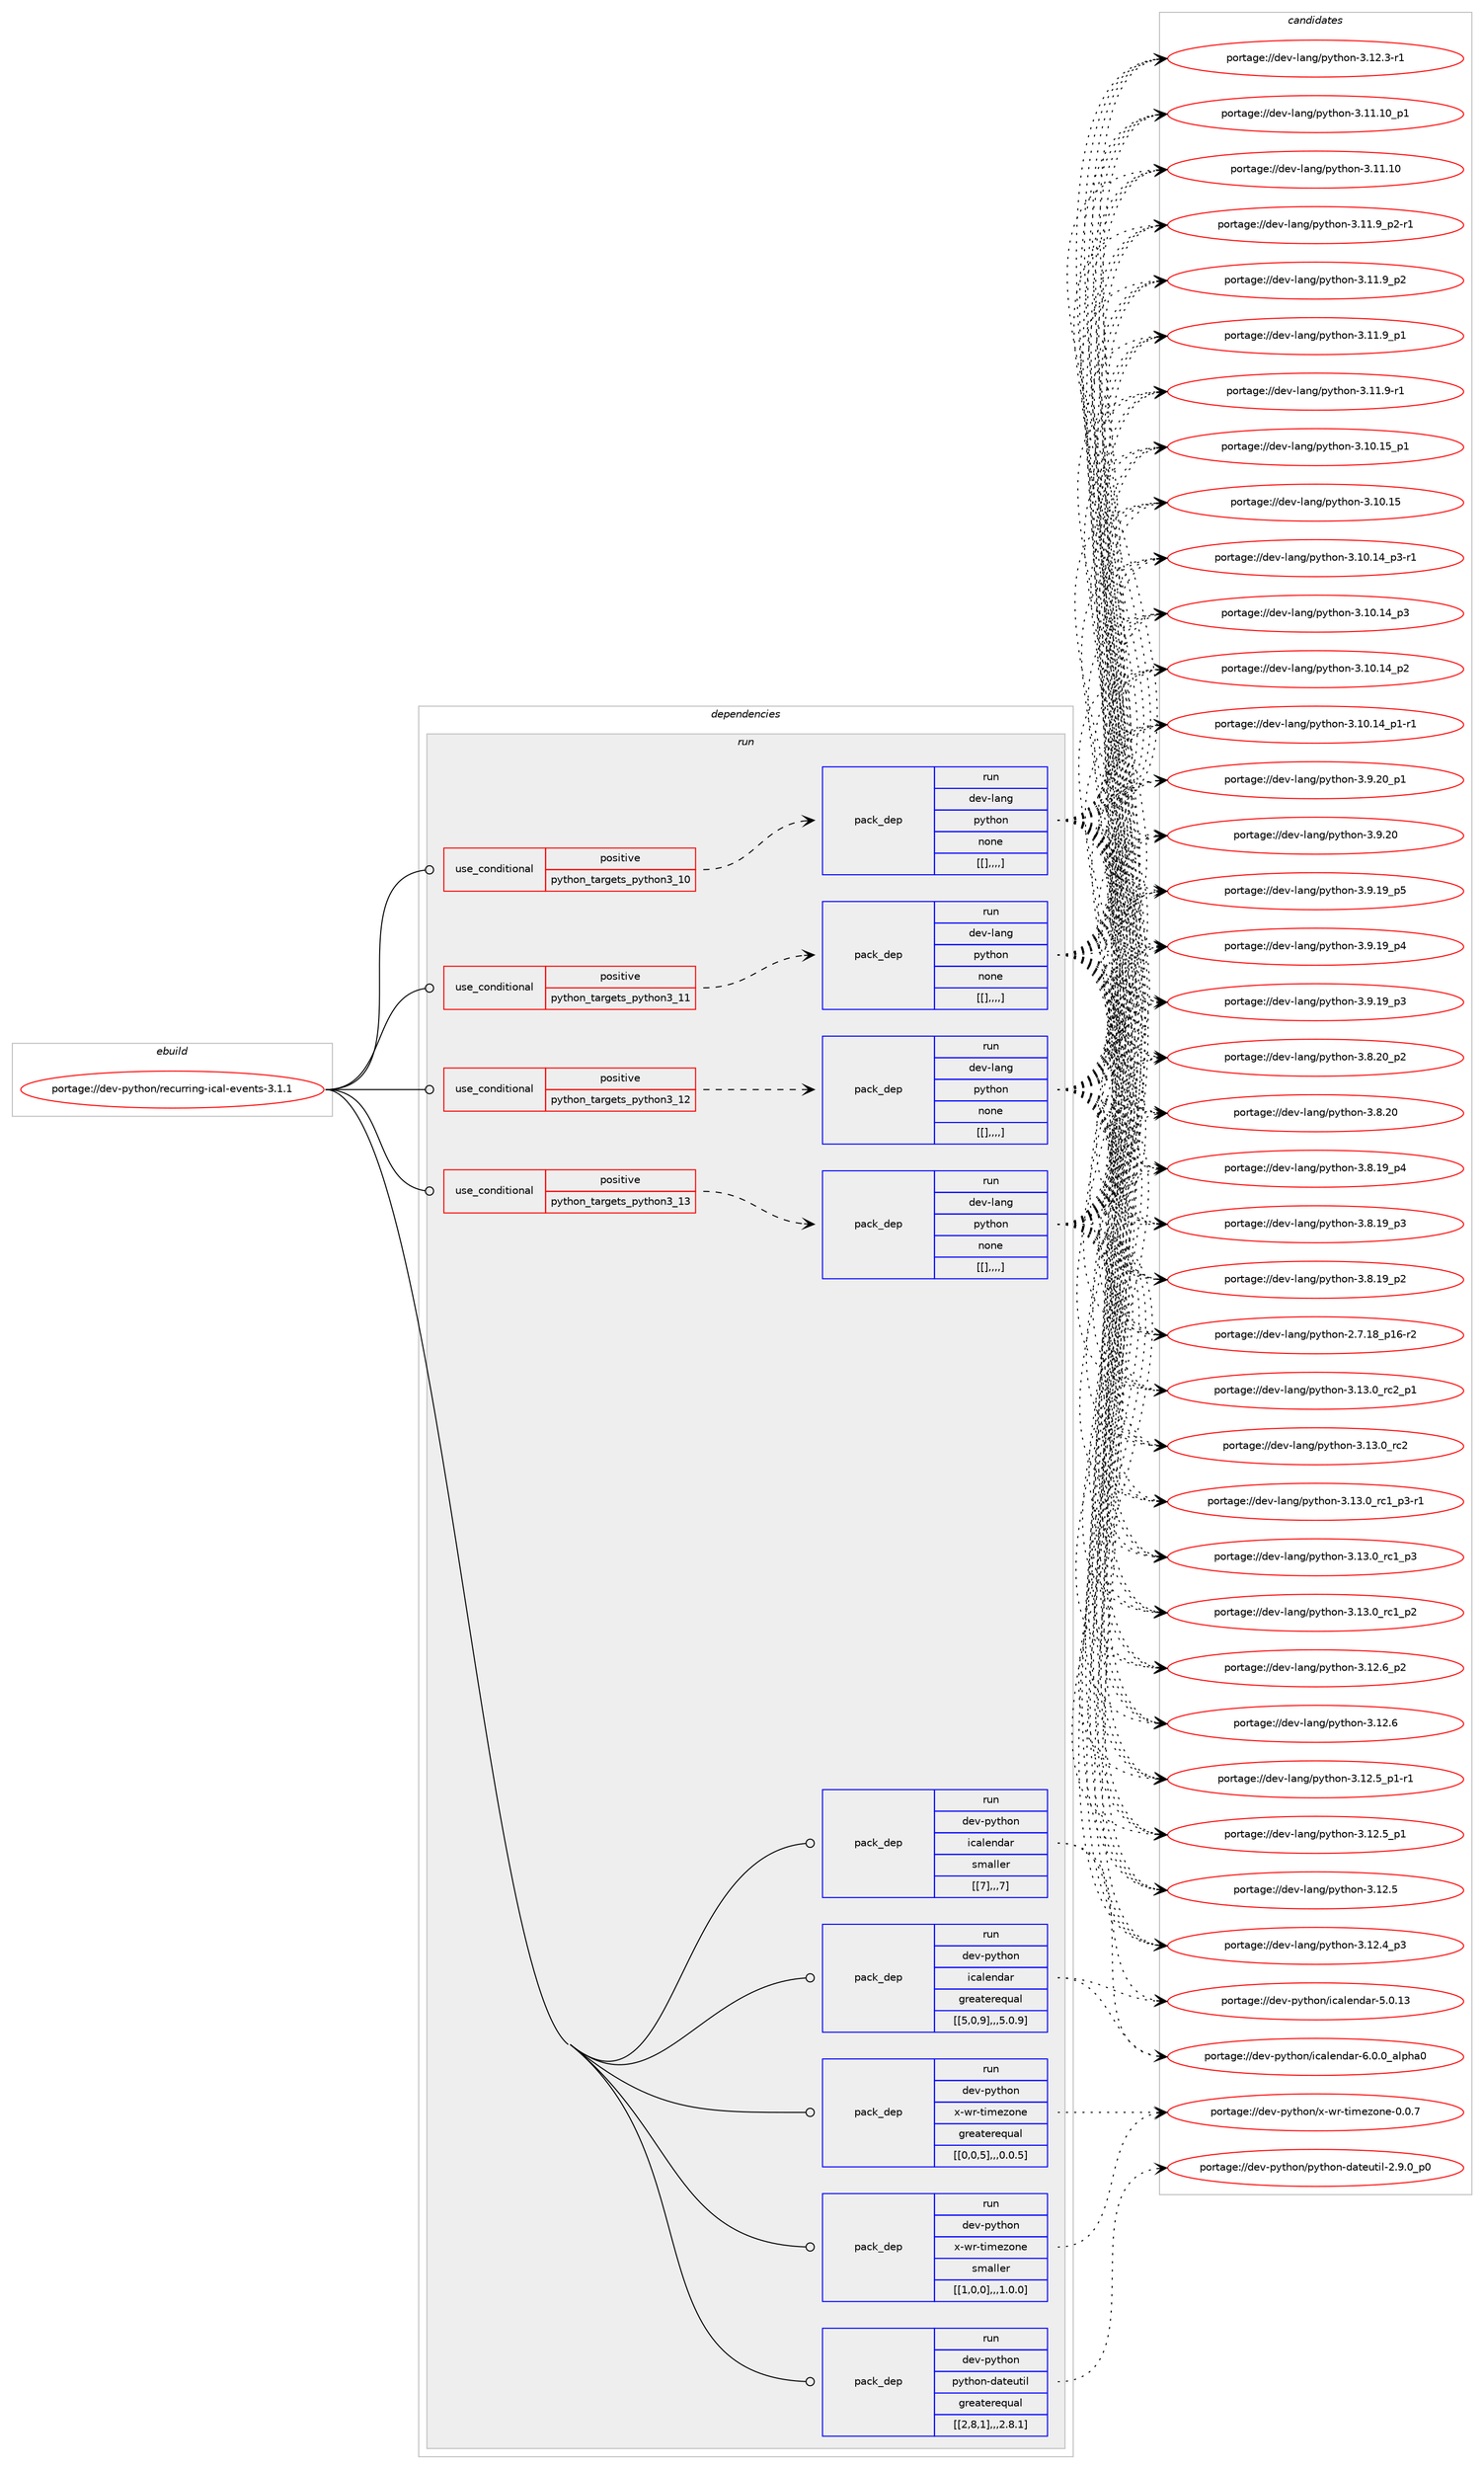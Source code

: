 digraph prolog {

# *************
# Graph options
# *************

newrank=true;
concentrate=true;
compound=true;
graph [rankdir=LR,fontname=Helvetica,fontsize=10,ranksep=1.5];#, ranksep=2.5, nodesep=0.2];
edge  [arrowhead=vee];
node  [fontname=Helvetica,fontsize=10];

# **********
# The ebuild
# **********

subgraph cluster_leftcol {
color=gray;
label=<<i>ebuild</i>>;
id [label="portage://dev-python/recurring-ical-events-3.1.1", color=red, width=4, href="../dev-python/recurring-ical-events-3.1.1.svg"];
}

# ****************
# The dependencies
# ****************

subgraph cluster_midcol {
color=gray;
label=<<i>dependencies</i>>;
subgraph cluster_compile {
fillcolor="#eeeeee";
style=filled;
label=<<i>compile</i>>;
}
subgraph cluster_compileandrun {
fillcolor="#eeeeee";
style=filled;
label=<<i>compile and run</i>>;
}
subgraph cluster_run {
fillcolor="#eeeeee";
style=filled;
label=<<i>run</i>>;
subgraph cond40570 {
dependency164862 [label=<<TABLE BORDER="0" CELLBORDER="1" CELLSPACING="0" CELLPADDING="4"><TR><TD ROWSPAN="3" CELLPADDING="10">use_conditional</TD></TR><TR><TD>positive</TD></TR><TR><TD>python_targets_python3_10</TD></TR></TABLE>>, shape=none, color=red];
subgraph pack123034 {
dependency164863 [label=<<TABLE BORDER="0" CELLBORDER="1" CELLSPACING="0" CELLPADDING="4" WIDTH="220"><TR><TD ROWSPAN="6" CELLPADDING="30">pack_dep</TD></TR><TR><TD WIDTH="110">run</TD></TR><TR><TD>dev-lang</TD></TR><TR><TD>python</TD></TR><TR><TD>none</TD></TR><TR><TD>[[],,,,]</TD></TR></TABLE>>, shape=none, color=blue];
}
dependency164862:e -> dependency164863:w [weight=20,style="dashed",arrowhead="vee"];
}
id:e -> dependency164862:w [weight=20,style="solid",arrowhead="odot"];
subgraph cond40571 {
dependency164864 [label=<<TABLE BORDER="0" CELLBORDER="1" CELLSPACING="0" CELLPADDING="4"><TR><TD ROWSPAN="3" CELLPADDING="10">use_conditional</TD></TR><TR><TD>positive</TD></TR><TR><TD>python_targets_python3_11</TD></TR></TABLE>>, shape=none, color=red];
subgraph pack123035 {
dependency164865 [label=<<TABLE BORDER="0" CELLBORDER="1" CELLSPACING="0" CELLPADDING="4" WIDTH="220"><TR><TD ROWSPAN="6" CELLPADDING="30">pack_dep</TD></TR><TR><TD WIDTH="110">run</TD></TR><TR><TD>dev-lang</TD></TR><TR><TD>python</TD></TR><TR><TD>none</TD></TR><TR><TD>[[],,,,]</TD></TR></TABLE>>, shape=none, color=blue];
}
dependency164864:e -> dependency164865:w [weight=20,style="dashed",arrowhead="vee"];
}
id:e -> dependency164864:w [weight=20,style="solid",arrowhead="odot"];
subgraph cond40572 {
dependency164866 [label=<<TABLE BORDER="0" CELLBORDER="1" CELLSPACING="0" CELLPADDING="4"><TR><TD ROWSPAN="3" CELLPADDING="10">use_conditional</TD></TR><TR><TD>positive</TD></TR><TR><TD>python_targets_python3_12</TD></TR></TABLE>>, shape=none, color=red];
subgraph pack123036 {
dependency164867 [label=<<TABLE BORDER="0" CELLBORDER="1" CELLSPACING="0" CELLPADDING="4" WIDTH="220"><TR><TD ROWSPAN="6" CELLPADDING="30">pack_dep</TD></TR><TR><TD WIDTH="110">run</TD></TR><TR><TD>dev-lang</TD></TR><TR><TD>python</TD></TR><TR><TD>none</TD></TR><TR><TD>[[],,,,]</TD></TR></TABLE>>, shape=none, color=blue];
}
dependency164866:e -> dependency164867:w [weight=20,style="dashed",arrowhead="vee"];
}
id:e -> dependency164866:w [weight=20,style="solid",arrowhead="odot"];
subgraph cond40573 {
dependency164868 [label=<<TABLE BORDER="0" CELLBORDER="1" CELLSPACING="0" CELLPADDING="4"><TR><TD ROWSPAN="3" CELLPADDING="10">use_conditional</TD></TR><TR><TD>positive</TD></TR><TR><TD>python_targets_python3_13</TD></TR></TABLE>>, shape=none, color=red];
subgraph pack123037 {
dependency164869 [label=<<TABLE BORDER="0" CELLBORDER="1" CELLSPACING="0" CELLPADDING="4" WIDTH="220"><TR><TD ROWSPAN="6" CELLPADDING="30">pack_dep</TD></TR><TR><TD WIDTH="110">run</TD></TR><TR><TD>dev-lang</TD></TR><TR><TD>python</TD></TR><TR><TD>none</TD></TR><TR><TD>[[],,,,]</TD></TR></TABLE>>, shape=none, color=blue];
}
dependency164868:e -> dependency164869:w [weight=20,style="dashed",arrowhead="vee"];
}
id:e -> dependency164868:w [weight=20,style="solid",arrowhead="odot"];
subgraph pack123038 {
dependency164870 [label=<<TABLE BORDER="0" CELLBORDER="1" CELLSPACING="0" CELLPADDING="4" WIDTH="220"><TR><TD ROWSPAN="6" CELLPADDING="30">pack_dep</TD></TR><TR><TD WIDTH="110">run</TD></TR><TR><TD>dev-python</TD></TR><TR><TD>icalendar</TD></TR><TR><TD>greaterequal</TD></TR><TR><TD>[[5,0,9],,,5.0.9]</TD></TR></TABLE>>, shape=none, color=blue];
}
id:e -> dependency164870:w [weight=20,style="solid",arrowhead="odot"];
subgraph pack123039 {
dependency164871 [label=<<TABLE BORDER="0" CELLBORDER="1" CELLSPACING="0" CELLPADDING="4" WIDTH="220"><TR><TD ROWSPAN="6" CELLPADDING="30">pack_dep</TD></TR><TR><TD WIDTH="110">run</TD></TR><TR><TD>dev-python</TD></TR><TR><TD>icalendar</TD></TR><TR><TD>smaller</TD></TR><TR><TD>[[7],,,7]</TD></TR></TABLE>>, shape=none, color=blue];
}
id:e -> dependency164871:w [weight=20,style="solid",arrowhead="odot"];
subgraph pack123040 {
dependency164872 [label=<<TABLE BORDER="0" CELLBORDER="1" CELLSPACING="0" CELLPADDING="4" WIDTH="220"><TR><TD ROWSPAN="6" CELLPADDING="30">pack_dep</TD></TR><TR><TD WIDTH="110">run</TD></TR><TR><TD>dev-python</TD></TR><TR><TD>python-dateutil</TD></TR><TR><TD>greaterequal</TD></TR><TR><TD>[[2,8,1],,,2.8.1]</TD></TR></TABLE>>, shape=none, color=blue];
}
id:e -> dependency164872:w [weight=20,style="solid",arrowhead="odot"];
subgraph pack123041 {
dependency164873 [label=<<TABLE BORDER="0" CELLBORDER="1" CELLSPACING="0" CELLPADDING="4" WIDTH="220"><TR><TD ROWSPAN="6" CELLPADDING="30">pack_dep</TD></TR><TR><TD WIDTH="110">run</TD></TR><TR><TD>dev-python</TD></TR><TR><TD>x-wr-timezone</TD></TR><TR><TD>greaterequal</TD></TR><TR><TD>[[0,0,5],,,0.0.5]</TD></TR></TABLE>>, shape=none, color=blue];
}
id:e -> dependency164873:w [weight=20,style="solid",arrowhead="odot"];
subgraph pack123042 {
dependency164874 [label=<<TABLE BORDER="0" CELLBORDER="1" CELLSPACING="0" CELLPADDING="4" WIDTH="220"><TR><TD ROWSPAN="6" CELLPADDING="30">pack_dep</TD></TR><TR><TD WIDTH="110">run</TD></TR><TR><TD>dev-python</TD></TR><TR><TD>x-wr-timezone</TD></TR><TR><TD>smaller</TD></TR><TR><TD>[[1,0,0],,,1.0.0]</TD></TR></TABLE>>, shape=none, color=blue];
}
id:e -> dependency164874:w [weight=20,style="solid",arrowhead="odot"];
}
}

# **************
# The candidates
# **************

subgraph cluster_choices {
rank=same;
color=gray;
label=<<i>candidates</i>>;

subgraph choice123034 {
color=black;
nodesep=1;
choice100101118451089711010347112121116104111110455146495146489511499509511249 [label="portage://dev-lang/python-3.13.0_rc2_p1", color=red, width=4,href="../dev-lang/python-3.13.0_rc2_p1.svg"];
choice10010111845108971101034711212111610411111045514649514648951149950 [label="portage://dev-lang/python-3.13.0_rc2", color=red, width=4,href="../dev-lang/python-3.13.0_rc2.svg"];
choice1001011184510897110103471121211161041111104551464951464895114994995112514511449 [label="portage://dev-lang/python-3.13.0_rc1_p3-r1", color=red, width=4,href="../dev-lang/python-3.13.0_rc1_p3-r1.svg"];
choice100101118451089711010347112121116104111110455146495146489511499499511251 [label="portage://dev-lang/python-3.13.0_rc1_p3", color=red, width=4,href="../dev-lang/python-3.13.0_rc1_p3.svg"];
choice100101118451089711010347112121116104111110455146495146489511499499511250 [label="portage://dev-lang/python-3.13.0_rc1_p2", color=red, width=4,href="../dev-lang/python-3.13.0_rc1_p2.svg"];
choice100101118451089711010347112121116104111110455146495046549511250 [label="portage://dev-lang/python-3.12.6_p2", color=red, width=4,href="../dev-lang/python-3.12.6_p2.svg"];
choice10010111845108971101034711212111610411111045514649504654 [label="portage://dev-lang/python-3.12.6", color=red, width=4,href="../dev-lang/python-3.12.6.svg"];
choice1001011184510897110103471121211161041111104551464950465395112494511449 [label="portage://dev-lang/python-3.12.5_p1-r1", color=red, width=4,href="../dev-lang/python-3.12.5_p1-r1.svg"];
choice100101118451089711010347112121116104111110455146495046539511249 [label="portage://dev-lang/python-3.12.5_p1", color=red, width=4,href="../dev-lang/python-3.12.5_p1.svg"];
choice10010111845108971101034711212111610411111045514649504653 [label="portage://dev-lang/python-3.12.5", color=red, width=4,href="../dev-lang/python-3.12.5.svg"];
choice100101118451089711010347112121116104111110455146495046529511251 [label="portage://dev-lang/python-3.12.4_p3", color=red, width=4,href="../dev-lang/python-3.12.4_p3.svg"];
choice100101118451089711010347112121116104111110455146495046514511449 [label="portage://dev-lang/python-3.12.3-r1", color=red, width=4,href="../dev-lang/python-3.12.3-r1.svg"];
choice10010111845108971101034711212111610411111045514649494649489511249 [label="portage://dev-lang/python-3.11.10_p1", color=red, width=4,href="../dev-lang/python-3.11.10_p1.svg"];
choice1001011184510897110103471121211161041111104551464949464948 [label="portage://dev-lang/python-3.11.10", color=red, width=4,href="../dev-lang/python-3.11.10.svg"];
choice1001011184510897110103471121211161041111104551464949465795112504511449 [label="portage://dev-lang/python-3.11.9_p2-r1", color=red, width=4,href="../dev-lang/python-3.11.9_p2-r1.svg"];
choice100101118451089711010347112121116104111110455146494946579511250 [label="portage://dev-lang/python-3.11.9_p2", color=red, width=4,href="../dev-lang/python-3.11.9_p2.svg"];
choice100101118451089711010347112121116104111110455146494946579511249 [label="portage://dev-lang/python-3.11.9_p1", color=red, width=4,href="../dev-lang/python-3.11.9_p1.svg"];
choice100101118451089711010347112121116104111110455146494946574511449 [label="portage://dev-lang/python-3.11.9-r1", color=red, width=4,href="../dev-lang/python-3.11.9-r1.svg"];
choice10010111845108971101034711212111610411111045514649484649539511249 [label="portage://dev-lang/python-3.10.15_p1", color=red, width=4,href="../dev-lang/python-3.10.15_p1.svg"];
choice1001011184510897110103471121211161041111104551464948464953 [label="portage://dev-lang/python-3.10.15", color=red, width=4,href="../dev-lang/python-3.10.15.svg"];
choice100101118451089711010347112121116104111110455146494846495295112514511449 [label="portage://dev-lang/python-3.10.14_p3-r1", color=red, width=4,href="../dev-lang/python-3.10.14_p3-r1.svg"];
choice10010111845108971101034711212111610411111045514649484649529511251 [label="portage://dev-lang/python-3.10.14_p3", color=red, width=4,href="../dev-lang/python-3.10.14_p3.svg"];
choice10010111845108971101034711212111610411111045514649484649529511250 [label="portage://dev-lang/python-3.10.14_p2", color=red, width=4,href="../dev-lang/python-3.10.14_p2.svg"];
choice100101118451089711010347112121116104111110455146494846495295112494511449 [label="portage://dev-lang/python-3.10.14_p1-r1", color=red, width=4,href="../dev-lang/python-3.10.14_p1-r1.svg"];
choice100101118451089711010347112121116104111110455146574650489511249 [label="portage://dev-lang/python-3.9.20_p1", color=red, width=4,href="../dev-lang/python-3.9.20_p1.svg"];
choice10010111845108971101034711212111610411111045514657465048 [label="portage://dev-lang/python-3.9.20", color=red, width=4,href="../dev-lang/python-3.9.20.svg"];
choice100101118451089711010347112121116104111110455146574649579511253 [label="portage://dev-lang/python-3.9.19_p5", color=red, width=4,href="../dev-lang/python-3.9.19_p5.svg"];
choice100101118451089711010347112121116104111110455146574649579511252 [label="portage://dev-lang/python-3.9.19_p4", color=red, width=4,href="../dev-lang/python-3.9.19_p4.svg"];
choice100101118451089711010347112121116104111110455146574649579511251 [label="portage://dev-lang/python-3.9.19_p3", color=red, width=4,href="../dev-lang/python-3.9.19_p3.svg"];
choice100101118451089711010347112121116104111110455146564650489511250 [label="portage://dev-lang/python-3.8.20_p2", color=red, width=4,href="../dev-lang/python-3.8.20_p2.svg"];
choice10010111845108971101034711212111610411111045514656465048 [label="portage://dev-lang/python-3.8.20", color=red, width=4,href="../dev-lang/python-3.8.20.svg"];
choice100101118451089711010347112121116104111110455146564649579511252 [label="portage://dev-lang/python-3.8.19_p4", color=red, width=4,href="../dev-lang/python-3.8.19_p4.svg"];
choice100101118451089711010347112121116104111110455146564649579511251 [label="portage://dev-lang/python-3.8.19_p3", color=red, width=4,href="../dev-lang/python-3.8.19_p3.svg"];
choice100101118451089711010347112121116104111110455146564649579511250 [label="portage://dev-lang/python-3.8.19_p2", color=red, width=4,href="../dev-lang/python-3.8.19_p2.svg"];
choice100101118451089711010347112121116104111110455046554649569511249544511450 [label="portage://dev-lang/python-2.7.18_p16-r2", color=red, width=4,href="../dev-lang/python-2.7.18_p16-r2.svg"];
dependency164863:e -> choice100101118451089711010347112121116104111110455146495146489511499509511249:w [style=dotted,weight="100"];
dependency164863:e -> choice10010111845108971101034711212111610411111045514649514648951149950:w [style=dotted,weight="100"];
dependency164863:e -> choice1001011184510897110103471121211161041111104551464951464895114994995112514511449:w [style=dotted,weight="100"];
dependency164863:e -> choice100101118451089711010347112121116104111110455146495146489511499499511251:w [style=dotted,weight="100"];
dependency164863:e -> choice100101118451089711010347112121116104111110455146495146489511499499511250:w [style=dotted,weight="100"];
dependency164863:e -> choice100101118451089711010347112121116104111110455146495046549511250:w [style=dotted,weight="100"];
dependency164863:e -> choice10010111845108971101034711212111610411111045514649504654:w [style=dotted,weight="100"];
dependency164863:e -> choice1001011184510897110103471121211161041111104551464950465395112494511449:w [style=dotted,weight="100"];
dependency164863:e -> choice100101118451089711010347112121116104111110455146495046539511249:w [style=dotted,weight="100"];
dependency164863:e -> choice10010111845108971101034711212111610411111045514649504653:w [style=dotted,weight="100"];
dependency164863:e -> choice100101118451089711010347112121116104111110455146495046529511251:w [style=dotted,weight="100"];
dependency164863:e -> choice100101118451089711010347112121116104111110455146495046514511449:w [style=dotted,weight="100"];
dependency164863:e -> choice10010111845108971101034711212111610411111045514649494649489511249:w [style=dotted,weight="100"];
dependency164863:e -> choice1001011184510897110103471121211161041111104551464949464948:w [style=dotted,weight="100"];
dependency164863:e -> choice1001011184510897110103471121211161041111104551464949465795112504511449:w [style=dotted,weight="100"];
dependency164863:e -> choice100101118451089711010347112121116104111110455146494946579511250:w [style=dotted,weight="100"];
dependency164863:e -> choice100101118451089711010347112121116104111110455146494946579511249:w [style=dotted,weight="100"];
dependency164863:e -> choice100101118451089711010347112121116104111110455146494946574511449:w [style=dotted,weight="100"];
dependency164863:e -> choice10010111845108971101034711212111610411111045514649484649539511249:w [style=dotted,weight="100"];
dependency164863:e -> choice1001011184510897110103471121211161041111104551464948464953:w [style=dotted,weight="100"];
dependency164863:e -> choice100101118451089711010347112121116104111110455146494846495295112514511449:w [style=dotted,weight="100"];
dependency164863:e -> choice10010111845108971101034711212111610411111045514649484649529511251:w [style=dotted,weight="100"];
dependency164863:e -> choice10010111845108971101034711212111610411111045514649484649529511250:w [style=dotted,weight="100"];
dependency164863:e -> choice100101118451089711010347112121116104111110455146494846495295112494511449:w [style=dotted,weight="100"];
dependency164863:e -> choice100101118451089711010347112121116104111110455146574650489511249:w [style=dotted,weight="100"];
dependency164863:e -> choice10010111845108971101034711212111610411111045514657465048:w [style=dotted,weight="100"];
dependency164863:e -> choice100101118451089711010347112121116104111110455146574649579511253:w [style=dotted,weight="100"];
dependency164863:e -> choice100101118451089711010347112121116104111110455146574649579511252:w [style=dotted,weight="100"];
dependency164863:e -> choice100101118451089711010347112121116104111110455146574649579511251:w [style=dotted,weight="100"];
dependency164863:e -> choice100101118451089711010347112121116104111110455146564650489511250:w [style=dotted,weight="100"];
dependency164863:e -> choice10010111845108971101034711212111610411111045514656465048:w [style=dotted,weight="100"];
dependency164863:e -> choice100101118451089711010347112121116104111110455146564649579511252:w [style=dotted,weight="100"];
dependency164863:e -> choice100101118451089711010347112121116104111110455146564649579511251:w [style=dotted,weight="100"];
dependency164863:e -> choice100101118451089711010347112121116104111110455146564649579511250:w [style=dotted,weight="100"];
dependency164863:e -> choice100101118451089711010347112121116104111110455046554649569511249544511450:w [style=dotted,weight="100"];
}
subgraph choice123035 {
color=black;
nodesep=1;
choice100101118451089711010347112121116104111110455146495146489511499509511249 [label="portage://dev-lang/python-3.13.0_rc2_p1", color=red, width=4,href="../dev-lang/python-3.13.0_rc2_p1.svg"];
choice10010111845108971101034711212111610411111045514649514648951149950 [label="portage://dev-lang/python-3.13.0_rc2", color=red, width=4,href="../dev-lang/python-3.13.0_rc2.svg"];
choice1001011184510897110103471121211161041111104551464951464895114994995112514511449 [label="portage://dev-lang/python-3.13.0_rc1_p3-r1", color=red, width=4,href="../dev-lang/python-3.13.0_rc1_p3-r1.svg"];
choice100101118451089711010347112121116104111110455146495146489511499499511251 [label="portage://dev-lang/python-3.13.0_rc1_p3", color=red, width=4,href="../dev-lang/python-3.13.0_rc1_p3.svg"];
choice100101118451089711010347112121116104111110455146495146489511499499511250 [label="portage://dev-lang/python-3.13.0_rc1_p2", color=red, width=4,href="../dev-lang/python-3.13.0_rc1_p2.svg"];
choice100101118451089711010347112121116104111110455146495046549511250 [label="portage://dev-lang/python-3.12.6_p2", color=red, width=4,href="../dev-lang/python-3.12.6_p2.svg"];
choice10010111845108971101034711212111610411111045514649504654 [label="portage://dev-lang/python-3.12.6", color=red, width=4,href="../dev-lang/python-3.12.6.svg"];
choice1001011184510897110103471121211161041111104551464950465395112494511449 [label="portage://dev-lang/python-3.12.5_p1-r1", color=red, width=4,href="../dev-lang/python-3.12.5_p1-r1.svg"];
choice100101118451089711010347112121116104111110455146495046539511249 [label="portage://dev-lang/python-3.12.5_p1", color=red, width=4,href="../dev-lang/python-3.12.5_p1.svg"];
choice10010111845108971101034711212111610411111045514649504653 [label="portage://dev-lang/python-3.12.5", color=red, width=4,href="../dev-lang/python-3.12.5.svg"];
choice100101118451089711010347112121116104111110455146495046529511251 [label="portage://dev-lang/python-3.12.4_p3", color=red, width=4,href="../dev-lang/python-3.12.4_p3.svg"];
choice100101118451089711010347112121116104111110455146495046514511449 [label="portage://dev-lang/python-3.12.3-r1", color=red, width=4,href="../dev-lang/python-3.12.3-r1.svg"];
choice10010111845108971101034711212111610411111045514649494649489511249 [label="portage://dev-lang/python-3.11.10_p1", color=red, width=4,href="../dev-lang/python-3.11.10_p1.svg"];
choice1001011184510897110103471121211161041111104551464949464948 [label="portage://dev-lang/python-3.11.10", color=red, width=4,href="../dev-lang/python-3.11.10.svg"];
choice1001011184510897110103471121211161041111104551464949465795112504511449 [label="portage://dev-lang/python-3.11.9_p2-r1", color=red, width=4,href="../dev-lang/python-3.11.9_p2-r1.svg"];
choice100101118451089711010347112121116104111110455146494946579511250 [label="portage://dev-lang/python-3.11.9_p2", color=red, width=4,href="../dev-lang/python-3.11.9_p2.svg"];
choice100101118451089711010347112121116104111110455146494946579511249 [label="portage://dev-lang/python-3.11.9_p1", color=red, width=4,href="../dev-lang/python-3.11.9_p1.svg"];
choice100101118451089711010347112121116104111110455146494946574511449 [label="portage://dev-lang/python-3.11.9-r1", color=red, width=4,href="../dev-lang/python-3.11.9-r1.svg"];
choice10010111845108971101034711212111610411111045514649484649539511249 [label="portage://dev-lang/python-3.10.15_p1", color=red, width=4,href="../dev-lang/python-3.10.15_p1.svg"];
choice1001011184510897110103471121211161041111104551464948464953 [label="portage://dev-lang/python-3.10.15", color=red, width=4,href="../dev-lang/python-3.10.15.svg"];
choice100101118451089711010347112121116104111110455146494846495295112514511449 [label="portage://dev-lang/python-3.10.14_p3-r1", color=red, width=4,href="../dev-lang/python-3.10.14_p3-r1.svg"];
choice10010111845108971101034711212111610411111045514649484649529511251 [label="portage://dev-lang/python-3.10.14_p3", color=red, width=4,href="../dev-lang/python-3.10.14_p3.svg"];
choice10010111845108971101034711212111610411111045514649484649529511250 [label="portage://dev-lang/python-3.10.14_p2", color=red, width=4,href="../dev-lang/python-3.10.14_p2.svg"];
choice100101118451089711010347112121116104111110455146494846495295112494511449 [label="portage://dev-lang/python-3.10.14_p1-r1", color=red, width=4,href="../dev-lang/python-3.10.14_p1-r1.svg"];
choice100101118451089711010347112121116104111110455146574650489511249 [label="portage://dev-lang/python-3.9.20_p1", color=red, width=4,href="../dev-lang/python-3.9.20_p1.svg"];
choice10010111845108971101034711212111610411111045514657465048 [label="portage://dev-lang/python-3.9.20", color=red, width=4,href="../dev-lang/python-3.9.20.svg"];
choice100101118451089711010347112121116104111110455146574649579511253 [label="portage://dev-lang/python-3.9.19_p5", color=red, width=4,href="../dev-lang/python-3.9.19_p5.svg"];
choice100101118451089711010347112121116104111110455146574649579511252 [label="portage://dev-lang/python-3.9.19_p4", color=red, width=4,href="../dev-lang/python-3.9.19_p4.svg"];
choice100101118451089711010347112121116104111110455146574649579511251 [label="portage://dev-lang/python-3.9.19_p3", color=red, width=4,href="../dev-lang/python-3.9.19_p3.svg"];
choice100101118451089711010347112121116104111110455146564650489511250 [label="portage://dev-lang/python-3.8.20_p2", color=red, width=4,href="../dev-lang/python-3.8.20_p2.svg"];
choice10010111845108971101034711212111610411111045514656465048 [label="portage://dev-lang/python-3.8.20", color=red, width=4,href="../dev-lang/python-3.8.20.svg"];
choice100101118451089711010347112121116104111110455146564649579511252 [label="portage://dev-lang/python-3.8.19_p4", color=red, width=4,href="../dev-lang/python-3.8.19_p4.svg"];
choice100101118451089711010347112121116104111110455146564649579511251 [label="portage://dev-lang/python-3.8.19_p3", color=red, width=4,href="../dev-lang/python-3.8.19_p3.svg"];
choice100101118451089711010347112121116104111110455146564649579511250 [label="portage://dev-lang/python-3.8.19_p2", color=red, width=4,href="../dev-lang/python-3.8.19_p2.svg"];
choice100101118451089711010347112121116104111110455046554649569511249544511450 [label="portage://dev-lang/python-2.7.18_p16-r2", color=red, width=4,href="../dev-lang/python-2.7.18_p16-r2.svg"];
dependency164865:e -> choice100101118451089711010347112121116104111110455146495146489511499509511249:w [style=dotted,weight="100"];
dependency164865:e -> choice10010111845108971101034711212111610411111045514649514648951149950:w [style=dotted,weight="100"];
dependency164865:e -> choice1001011184510897110103471121211161041111104551464951464895114994995112514511449:w [style=dotted,weight="100"];
dependency164865:e -> choice100101118451089711010347112121116104111110455146495146489511499499511251:w [style=dotted,weight="100"];
dependency164865:e -> choice100101118451089711010347112121116104111110455146495146489511499499511250:w [style=dotted,weight="100"];
dependency164865:e -> choice100101118451089711010347112121116104111110455146495046549511250:w [style=dotted,weight="100"];
dependency164865:e -> choice10010111845108971101034711212111610411111045514649504654:w [style=dotted,weight="100"];
dependency164865:e -> choice1001011184510897110103471121211161041111104551464950465395112494511449:w [style=dotted,weight="100"];
dependency164865:e -> choice100101118451089711010347112121116104111110455146495046539511249:w [style=dotted,weight="100"];
dependency164865:e -> choice10010111845108971101034711212111610411111045514649504653:w [style=dotted,weight="100"];
dependency164865:e -> choice100101118451089711010347112121116104111110455146495046529511251:w [style=dotted,weight="100"];
dependency164865:e -> choice100101118451089711010347112121116104111110455146495046514511449:w [style=dotted,weight="100"];
dependency164865:e -> choice10010111845108971101034711212111610411111045514649494649489511249:w [style=dotted,weight="100"];
dependency164865:e -> choice1001011184510897110103471121211161041111104551464949464948:w [style=dotted,weight="100"];
dependency164865:e -> choice1001011184510897110103471121211161041111104551464949465795112504511449:w [style=dotted,weight="100"];
dependency164865:e -> choice100101118451089711010347112121116104111110455146494946579511250:w [style=dotted,weight="100"];
dependency164865:e -> choice100101118451089711010347112121116104111110455146494946579511249:w [style=dotted,weight="100"];
dependency164865:e -> choice100101118451089711010347112121116104111110455146494946574511449:w [style=dotted,weight="100"];
dependency164865:e -> choice10010111845108971101034711212111610411111045514649484649539511249:w [style=dotted,weight="100"];
dependency164865:e -> choice1001011184510897110103471121211161041111104551464948464953:w [style=dotted,weight="100"];
dependency164865:e -> choice100101118451089711010347112121116104111110455146494846495295112514511449:w [style=dotted,weight="100"];
dependency164865:e -> choice10010111845108971101034711212111610411111045514649484649529511251:w [style=dotted,weight="100"];
dependency164865:e -> choice10010111845108971101034711212111610411111045514649484649529511250:w [style=dotted,weight="100"];
dependency164865:e -> choice100101118451089711010347112121116104111110455146494846495295112494511449:w [style=dotted,weight="100"];
dependency164865:e -> choice100101118451089711010347112121116104111110455146574650489511249:w [style=dotted,weight="100"];
dependency164865:e -> choice10010111845108971101034711212111610411111045514657465048:w [style=dotted,weight="100"];
dependency164865:e -> choice100101118451089711010347112121116104111110455146574649579511253:w [style=dotted,weight="100"];
dependency164865:e -> choice100101118451089711010347112121116104111110455146574649579511252:w [style=dotted,weight="100"];
dependency164865:e -> choice100101118451089711010347112121116104111110455146574649579511251:w [style=dotted,weight="100"];
dependency164865:e -> choice100101118451089711010347112121116104111110455146564650489511250:w [style=dotted,weight="100"];
dependency164865:e -> choice10010111845108971101034711212111610411111045514656465048:w [style=dotted,weight="100"];
dependency164865:e -> choice100101118451089711010347112121116104111110455146564649579511252:w [style=dotted,weight="100"];
dependency164865:e -> choice100101118451089711010347112121116104111110455146564649579511251:w [style=dotted,weight="100"];
dependency164865:e -> choice100101118451089711010347112121116104111110455146564649579511250:w [style=dotted,weight="100"];
dependency164865:e -> choice100101118451089711010347112121116104111110455046554649569511249544511450:w [style=dotted,weight="100"];
}
subgraph choice123036 {
color=black;
nodesep=1;
choice100101118451089711010347112121116104111110455146495146489511499509511249 [label="portage://dev-lang/python-3.13.0_rc2_p1", color=red, width=4,href="../dev-lang/python-3.13.0_rc2_p1.svg"];
choice10010111845108971101034711212111610411111045514649514648951149950 [label="portage://dev-lang/python-3.13.0_rc2", color=red, width=4,href="../dev-lang/python-3.13.0_rc2.svg"];
choice1001011184510897110103471121211161041111104551464951464895114994995112514511449 [label="portage://dev-lang/python-3.13.0_rc1_p3-r1", color=red, width=4,href="../dev-lang/python-3.13.0_rc1_p3-r1.svg"];
choice100101118451089711010347112121116104111110455146495146489511499499511251 [label="portage://dev-lang/python-3.13.0_rc1_p3", color=red, width=4,href="../dev-lang/python-3.13.0_rc1_p3.svg"];
choice100101118451089711010347112121116104111110455146495146489511499499511250 [label="portage://dev-lang/python-3.13.0_rc1_p2", color=red, width=4,href="../dev-lang/python-3.13.0_rc1_p2.svg"];
choice100101118451089711010347112121116104111110455146495046549511250 [label="portage://dev-lang/python-3.12.6_p2", color=red, width=4,href="../dev-lang/python-3.12.6_p2.svg"];
choice10010111845108971101034711212111610411111045514649504654 [label="portage://dev-lang/python-3.12.6", color=red, width=4,href="../dev-lang/python-3.12.6.svg"];
choice1001011184510897110103471121211161041111104551464950465395112494511449 [label="portage://dev-lang/python-3.12.5_p1-r1", color=red, width=4,href="../dev-lang/python-3.12.5_p1-r1.svg"];
choice100101118451089711010347112121116104111110455146495046539511249 [label="portage://dev-lang/python-3.12.5_p1", color=red, width=4,href="../dev-lang/python-3.12.5_p1.svg"];
choice10010111845108971101034711212111610411111045514649504653 [label="portage://dev-lang/python-3.12.5", color=red, width=4,href="../dev-lang/python-3.12.5.svg"];
choice100101118451089711010347112121116104111110455146495046529511251 [label="portage://dev-lang/python-3.12.4_p3", color=red, width=4,href="../dev-lang/python-3.12.4_p3.svg"];
choice100101118451089711010347112121116104111110455146495046514511449 [label="portage://dev-lang/python-3.12.3-r1", color=red, width=4,href="../dev-lang/python-3.12.3-r1.svg"];
choice10010111845108971101034711212111610411111045514649494649489511249 [label="portage://dev-lang/python-3.11.10_p1", color=red, width=4,href="../dev-lang/python-3.11.10_p1.svg"];
choice1001011184510897110103471121211161041111104551464949464948 [label="portage://dev-lang/python-3.11.10", color=red, width=4,href="../dev-lang/python-3.11.10.svg"];
choice1001011184510897110103471121211161041111104551464949465795112504511449 [label="portage://dev-lang/python-3.11.9_p2-r1", color=red, width=4,href="../dev-lang/python-3.11.9_p2-r1.svg"];
choice100101118451089711010347112121116104111110455146494946579511250 [label="portage://dev-lang/python-3.11.9_p2", color=red, width=4,href="../dev-lang/python-3.11.9_p2.svg"];
choice100101118451089711010347112121116104111110455146494946579511249 [label="portage://dev-lang/python-3.11.9_p1", color=red, width=4,href="../dev-lang/python-3.11.9_p1.svg"];
choice100101118451089711010347112121116104111110455146494946574511449 [label="portage://dev-lang/python-3.11.9-r1", color=red, width=4,href="../dev-lang/python-3.11.9-r1.svg"];
choice10010111845108971101034711212111610411111045514649484649539511249 [label="portage://dev-lang/python-3.10.15_p1", color=red, width=4,href="../dev-lang/python-3.10.15_p1.svg"];
choice1001011184510897110103471121211161041111104551464948464953 [label="portage://dev-lang/python-3.10.15", color=red, width=4,href="../dev-lang/python-3.10.15.svg"];
choice100101118451089711010347112121116104111110455146494846495295112514511449 [label="portage://dev-lang/python-3.10.14_p3-r1", color=red, width=4,href="../dev-lang/python-3.10.14_p3-r1.svg"];
choice10010111845108971101034711212111610411111045514649484649529511251 [label="portage://dev-lang/python-3.10.14_p3", color=red, width=4,href="../dev-lang/python-3.10.14_p3.svg"];
choice10010111845108971101034711212111610411111045514649484649529511250 [label="portage://dev-lang/python-3.10.14_p2", color=red, width=4,href="../dev-lang/python-3.10.14_p2.svg"];
choice100101118451089711010347112121116104111110455146494846495295112494511449 [label="portage://dev-lang/python-3.10.14_p1-r1", color=red, width=4,href="../dev-lang/python-3.10.14_p1-r1.svg"];
choice100101118451089711010347112121116104111110455146574650489511249 [label="portage://dev-lang/python-3.9.20_p1", color=red, width=4,href="../dev-lang/python-3.9.20_p1.svg"];
choice10010111845108971101034711212111610411111045514657465048 [label="portage://dev-lang/python-3.9.20", color=red, width=4,href="../dev-lang/python-3.9.20.svg"];
choice100101118451089711010347112121116104111110455146574649579511253 [label="portage://dev-lang/python-3.9.19_p5", color=red, width=4,href="../dev-lang/python-3.9.19_p5.svg"];
choice100101118451089711010347112121116104111110455146574649579511252 [label="portage://dev-lang/python-3.9.19_p4", color=red, width=4,href="../dev-lang/python-3.9.19_p4.svg"];
choice100101118451089711010347112121116104111110455146574649579511251 [label="portage://dev-lang/python-3.9.19_p3", color=red, width=4,href="../dev-lang/python-3.9.19_p3.svg"];
choice100101118451089711010347112121116104111110455146564650489511250 [label="portage://dev-lang/python-3.8.20_p2", color=red, width=4,href="../dev-lang/python-3.8.20_p2.svg"];
choice10010111845108971101034711212111610411111045514656465048 [label="portage://dev-lang/python-3.8.20", color=red, width=4,href="../dev-lang/python-3.8.20.svg"];
choice100101118451089711010347112121116104111110455146564649579511252 [label="portage://dev-lang/python-3.8.19_p4", color=red, width=4,href="../dev-lang/python-3.8.19_p4.svg"];
choice100101118451089711010347112121116104111110455146564649579511251 [label="portage://dev-lang/python-3.8.19_p3", color=red, width=4,href="../dev-lang/python-3.8.19_p3.svg"];
choice100101118451089711010347112121116104111110455146564649579511250 [label="portage://dev-lang/python-3.8.19_p2", color=red, width=4,href="../dev-lang/python-3.8.19_p2.svg"];
choice100101118451089711010347112121116104111110455046554649569511249544511450 [label="portage://dev-lang/python-2.7.18_p16-r2", color=red, width=4,href="../dev-lang/python-2.7.18_p16-r2.svg"];
dependency164867:e -> choice100101118451089711010347112121116104111110455146495146489511499509511249:w [style=dotted,weight="100"];
dependency164867:e -> choice10010111845108971101034711212111610411111045514649514648951149950:w [style=dotted,weight="100"];
dependency164867:e -> choice1001011184510897110103471121211161041111104551464951464895114994995112514511449:w [style=dotted,weight="100"];
dependency164867:e -> choice100101118451089711010347112121116104111110455146495146489511499499511251:w [style=dotted,weight="100"];
dependency164867:e -> choice100101118451089711010347112121116104111110455146495146489511499499511250:w [style=dotted,weight="100"];
dependency164867:e -> choice100101118451089711010347112121116104111110455146495046549511250:w [style=dotted,weight="100"];
dependency164867:e -> choice10010111845108971101034711212111610411111045514649504654:w [style=dotted,weight="100"];
dependency164867:e -> choice1001011184510897110103471121211161041111104551464950465395112494511449:w [style=dotted,weight="100"];
dependency164867:e -> choice100101118451089711010347112121116104111110455146495046539511249:w [style=dotted,weight="100"];
dependency164867:e -> choice10010111845108971101034711212111610411111045514649504653:w [style=dotted,weight="100"];
dependency164867:e -> choice100101118451089711010347112121116104111110455146495046529511251:w [style=dotted,weight="100"];
dependency164867:e -> choice100101118451089711010347112121116104111110455146495046514511449:w [style=dotted,weight="100"];
dependency164867:e -> choice10010111845108971101034711212111610411111045514649494649489511249:w [style=dotted,weight="100"];
dependency164867:e -> choice1001011184510897110103471121211161041111104551464949464948:w [style=dotted,weight="100"];
dependency164867:e -> choice1001011184510897110103471121211161041111104551464949465795112504511449:w [style=dotted,weight="100"];
dependency164867:e -> choice100101118451089711010347112121116104111110455146494946579511250:w [style=dotted,weight="100"];
dependency164867:e -> choice100101118451089711010347112121116104111110455146494946579511249:w [style=dotted,weight="100"];
dependency164867:e -> choice100101118451089711010347112121116104111110455146494946574511449:w [style=dotted,weight="100"];
dependency164867:e -> choice10010111845108971101034711212111610411111045514649484649539511249:w [style=dotted,weight="100"];
dependency164867:e -> choice1001011184510897110103471121211161041111104551464948464953:w [style=dotted,weight="100"];
dependency164867:e -> choice100101118451089711010347112121116104111110455146494846495295112514511449:w [style=dotted,weight="100"];
dependency164867:e -> choice10010111845108971101034711212111610411111045514649484649529511251:w [style=dotted,weight="100"];
dependency164867:e -> choice10010111845108971101034711212111610411111045514649484649529511250:w [style=dotted,weight="100"];
dependency164867:e -> choice100101118451089711010347112121116104111110455146494846495295112494511449:w [style=dotted,weight="100"];
dependency164867:e -> choice100101118451089711010347112121116104111110455146574650489511249:w [style=dotted,weight="100"];
dependency164867:e -> choice10010111845108971101034711212111610411111045514657465048:w [style=dotted,weight="100"];
dependency164867:e -> choice100101118451089711010347112121116104111110455146574649579511253:w [style=dotted,weight="100"];
dependency164867:e -> choice100101118451089711010347112121116104111110455146574649579511252:w [style=dotted,weight="100"];
dependency164867:e -> choice100101118451089711010347112121116104111110455146574649579511251:w [style=dotted,weight="100"];
dependency164867:e -> choice100101118451089711010347112121116104111110455146564650489511250:w [style=dotted,weight="100"];
dependency164867:e -> choice10010111845108971101034711212111610411111045514656465048:w [style=dotted,weight="100"];
dependency164867:e -> choice100101118451089711010347112121116104111110455146564649579511252:w [style=dotted,weight="100"];
dependency164867:e -> choice100101118451089711010347112121116104111110455146564649579511251:w [style=dotted,weight="100"];
dependency164867:e -> choice100101118451089711010347112121116104111110455146564649579511250:w [style=dotted,weight="100"];
dependency164867:e -> choice100101118451089711010347112121116104111110455046554649569511249544511450:w [style=dotted,weight="100"];
}
subgraph choice123037 {
color=black;
nodesep=1;
choice100101118451089711010347112121116104111110455146495146489511499509511249 [label="portage://dev-lang/python-3.13.0_rc2_p1", color=red, width=4,href="../dev-lang/python-3.13.0_rc2_p1.svg"];
choice10010111845108971101034711212111610411111045514649514648951149950 [label="portage://dev-lang/python-3.13.0_rc2", color=red, width=4,href="../dev-lang/python-3.13.0_rc2.svg"];
choice1001011184510897110103471121211161041111104551464951464895114994995112514511449 [label="portage://dev-lang/python-3.13.0_rc1_p3-r1", color=red, width=4,href="../dev-lang/python-3.13.0_rc1_p3-r1.svg"];
choice100101118451089711010347112121116104111110455146495146489511499499511251 [label="portage://dev-lang/python-3.13.0_rc1_p3", color=red, width=4,href="../dev-lang/python-3.13.0_rc1_p3.svg"];
choice100101118451089711010347112121116104111110455146495146489511499499511250 [label="portage://dev-lang/python-3.13.0_rc1_p2", color=red, width=4,href="../dev-lang/python-3.13.0_rc1_p2.svg"];
choice100101118451089711010347112121116104111110455146495046549511250 [label="portage://dev-lang/python-3.12.6_p2", color=red, width=4,href="../dev-lang/python-3.12.6_p2.svg"];
choice10010111845108971101034711212111610411111045514649504654 [label="portage://dev-lang/python-3.12.6", color=red, width=4,href="../dev-lang/python-3.12.6.svg"];
choice1001011184510897110103471121211161041111104551464950465395112494511449 [label="portage://dev-lang/python-3.12.5_p1-r1", color=red, width=4,href="../dev-lang/python-3.12.5_p1-r1.svg"];
choice100101118451089711010347112121116104111110455146495046539511249 [label="portage://dev-lang/python-3.12.5_p1", color=red, width=4,href="../dev-lang/python-3.12.5_p1.svg"];
choice10010111845108971101034711212111610411111045514649504653 [label="portage://dev-lang/python-3.12.5", color=red, width=4,href="../dev-lang/python-3.12.5.svg"];
choice100101118451089711010347112121116104111110455146495046529511251 [label="portage://dev-lang/python-3.12.4_p3", color=red, width=4,href="../dev-lang/python-3.12.4_p3.svg"];
choice100101118451089711010347112121116104111110455146495046514511449 [label="portage://dev-lang/python-3.12.3-r1", color=red, width=4,href="../dev-lang/python-3.12.3-r1.svg"];
choice10010111845108971101034711212111610411111045514649494649489511249 [label="portage://dev-lang/python-3.11.10_p1", color=red, width=4,href="../dev-lang/python-3.11.10_p1.svg"];
choice1001011184510897110103471121211161041111104551464949464948 [label="portage://dev-lang/python-3.11.10", color=red, width=4,href="../dev-lang/python-3.11.10.svg"];
choice1001011184510897110103471121211161041111104551464949465795112504511449 [label="portage://dev-lang/python-3.11.9_p2-r1", color=red, width=4,href="../dev-lang/python-3.11.9_p2-r1.svg"];
choice100101118451089711010347112121116104111110455146494946579511250 [label="portage://dev-lang/python-3.11.9_p2", color=red, width=4,href="../dev-lang/python-3.11.9_p2.svg"];
choice100101118451089711010347112121116104111110455146494946579511249 [label="portage://dev-lang/python-3.11.9_p1", color=red, width=4,href="../dev-lang/python-3.11.9_p1.svg"];
choice100101118451089711010347112121116104111110455146494946574511449 [label="portage://dev-lang/python-3.11.9-r1", color=red, width=4,href="../dev-lang/python-3.11.9-r1.svg"];
choice10010111845108971101034711212111610411111045514649484649539511249 [label="portage://dev-lang/python-3.10.15_p1", color=red, width=4,href="../dev-lang/python-3.10.15_p1.svg"];
choice1001011184510897110103471121211161041111104551464948464953 [label="portage://dev-lang/python-3.10.15", color=red, width=4,href="../dev-lang/python-3.10.15.svg"];
choice100101118451089711010347112121116104111110455146494846495295112514511449 [label="portage://dev-lang/python-3.10.14_p3-r1", color=red, width=4,href="../dev-lang/python-3.10.14_p3-r1.svg"];
choice10010111845108971101034711212111610411111045514649484649529511251 [label="portage://dev-lang/python-3.10.14_p3", color=red, width=4,href="../dev-lang/python-3.10.14_p3.svg"];
choice10010111845108971101034711212111610411111045514649484649529511250 [label="portage://dev-lang/python-3.10.14_p2", color=red, width=4,href="../dev-lang/python-3.10.14_p2.svg"];
choice100101118451089711010347112121116104111110455146494846495295112494511449 [label="portage://dev-lang/python-3.10.14_p1-r1", color=red, width=4,href="../dev-lang/python-3.10.14_p1-r1.svg"];
choice100101118451089711010347112121116104111110455146574650489511249 [label="portage://dev-lang/python-3.9.20_p1", color=red, width=4,href="../dev-lang/python-3.9.20_p1.svg"];
choice10010111845108971101034711212111610411111045514657465048 [label="portage://dev-lang/python-3.9.20", color=red, width=4,href="../dev-lang/python-3.9.20.svg"];
choice100101118451089711010347112121116104111110455146574649579511253 [label="portage://dev-lang/python-3.9.19_p5", color=red, width=4,href="../dev-lang/python-3.9.19_p5.svg"];
choice100101118451089711010347112121116104111110455146574649579511252 [label="portage://dev-lang/python-3.9.19_p4", color=red, width=4,href="../dev-lang/python-3.9.19_p4.svg"];
choice100101118451089711010347112121116104111110455146574649579511251 [label="portage://dev-lang/python-3.9.19_p3", color=red, width=4,href="../dev-lang/python-3.9.19_p3.svg"];
choice100101118451089711010347112121116104111110455146564650489511250 [label="portage://dev-lang/python-3.8.20_p2", color=red, width=4,href="../dev-lang/python-3.8.20_p2.svg"];
choice10010111845108971101034711212111610411111045514656465048 [label="portage://dev-lang/python-3.8.20", color=red, width=4,href="../dev-lang/python-3.8.20.svg"];
choice100101118451089711010347112121116104111110455146564649579511252 [label="portage://dev-lang/python-3.8.19_p4", color=red, width=4,href="../dev-lang/python-3.8.19_p4.svg"];
choice100101118451089711010347112121116104111110455146564649579511251 [label="portage://dev-lang/python-3.8.19_p3", color=red, width=4,href="../dev-lang/python-3.8.19_p3.svg"];
choice100101118451089711010347112121116104111110455146564649579511250 [label="portage://dev-lang/python-3.8.19_p2", color=red, width=4,href="../dev-lang/python-3.8.19_p2.svg"];
choice100101118451089711010347112121116104111110455046554649569511249544511450 [label="portage://dev-lang/python-2.7.18_p16-r2", color=red, width=4,href="../dev-lang/python-2.7.18_p16-r2.svg"];
dependency164869:e -> choice100101118451089711010347112121116104111110455146495146489511499509511249:w [style=dotted,weight="100"];
dependency164869:e -> choice10010111845108971101034711212111610411111045514649514648951149950:w [style=dotted,weight="100"];
dependency164869:e -> choice1001011184510897110103471121211161041111104551464951464895114994995112514511449:w [style=dotted,weight="100"];
dependency164869:e -> choice100101118451089711010347112121116104111110455146495146489511499499511251:w [style=dotted,weight="100"];
dependency164869:e -> choice100101118451089711010347112121116104111110455146495146489511499499511250:w [style=dotted,weight="100"];
dependency164869:e -> choice100101118451089711010347112121116104111110455146495046549511250:w [style=dotted,weight="100"];
dependency164869:e -> choice10010111845108971101034711212111610411111045514649504654:w [style=dotted,weight="100"];
dependency164869:e -> choice1001011184510897110103471121211161041111104551464950465395112494511449:w [style=dotted,weight="100"];
dependency164869:e -> choice100101118451089711010347112121116104111110455146495046539511249:w [style=dotted,weight="100"];
dependency164869:e -> choice10010111845108971101034711212111610411111045514649504653:w [style=dotted,weight="100"];
dependency164869:e -> choice100101118451089711010347112121116104111110455146495046529511251:w [style=dotted,weight="100"];
dependency164869:e -> choice100101118451089711010347112121116104111110455146495046514511449:w [style=dotted,weight="100"];
dependency164869:e -> choice10010111845108971101034711212111610411111045514649494649489511249:w [style=dotted,weight="100"];
dependency164869:e -> choice1001011184510897110103471121211161041111104551464949464948:w [style=dotted,weight="100"];
dependency164869:e -> choice1001011184510897110103471121211161041111104551464949465795112504511449:w [style=dotted,weight="100"];
dependency164869:e -> choice100101118451089711010347112121116104111110455146494946579511250:w [style=dotted,weight="100"];
dependency164869:e -> choice100101118451089711010347112121116104111110455146494946579511249:w [style=dotted,weight="100"];
dependency164869:e -> choice100101118451089711010347112121116104111110455146494946574511449:w [style=dotted,weight="100"];
dependency164869:e -> choice10010111845108971101034711212111610411111045514649484649539511249:w [style=dotted,weight="100"];
dependency164869:e -> choice1001011184510897110103471121211161041111104551464948464953:w [style=dotted,weight="100"];
dependency164869:e -> choice100101118451089711010347112121116104111110455146494846495295112514511449:w [style=dotted,weight="100"];
dependency164869:e -> choice10010111845108971101034711212111610411111045514649484649529511251:w [style=dotted,weight="100"];
dependency164869:e -> choice10010111845108971101034711212111610411111045514649484649529511250:w [style=dotted,weight="100"];
dependency164869:e -> choice100101118451089711010347112121116104111110455146494846495295112494511449:w [style=dotted,weight="100"];
dependency164869:e -> choice100101118451089711010347112121116104111110455146574650489511249:w [style=dotted,weight="100"];
dependency164869:e -> choice10010111845108971101034711212111610411111045514657465048:w [style=dotted,weight="100"];
dependency164869:e -> choice100101118451089711010347112121116104111110455146574649579511253:w [style=dotted,weight="100"];
dependency164869:e -> choice100101118451089711010347112121116104111110455146574649579511252:w [style=dotted,weight="100"];
dependency164869:e -> choice100101118451089711010347112121116104111110455146574649579511251:w [style=dotted,weight="100"];
dependency164869:e -> choice100101118451089711010347112121116104111110455146564650489511250:w [style=dotted,weight="100"];
dependency164869:e -> choice10010111845108971101034711212111610411111045514656465048:w [style=dotted,weight="100"];
dependency164869:e -> choice100101118451089711010347112121116104111110455146564649579511252:w [style=dotted,weight="100"];
dependency164869:e -> choice100101118451089711010347112121116104111110455146564649579511251:w [style=dotted,weight="100"];
dependency164869:e -> choice100101118451089711010347112121116104111110455146564649579511250:w [style=dotted,weight="100"];
dependency164869:e -> choice100101118451089711010347112121116104111110455046554649569511249544511450:w [style=dotted,weight="100"];
}
subgraph choice123038 {
color=black;
nodesep=1;
choice100101118451121211161041111104710599971081011101009711445544648464895971081121049748 [label="portage://dev-python/icalendar-6.0.0_alpha0", color=red, width=4,href="../dev-python/icalendar-6.0.0_alpha0.svg"];
choice100101118451121211161041111104710599971081011101009711445534648464951 [label="portage://dev-python/icalendar-5.0.13", color=red, width=4,href="../dev-python/icalendar-5.0.13.svg"];
dependency164870:e -> choice100101118451121211161041111104710599971081011101009711445544648464895971081121049748:w [style=dotted,weight="100"];
dependency164870:e -> choice100101118451121211161041111104710599971081011101009711445534648464951:w [style=dotted,weight="100"];
}
subgraph choice123039 {
color=black;
nodesep=1;
choice100101118451121211161041111104710599971081011101009711445544648464895971081121049748 [label="portage://dev-python/icalendar-6.0.0_alpha0", color=red, width=4,href="../dev-python/icalendar-6.0.0_alpha0.svg"];
choice100101118451121211161041111104710599971081011101009711445534648464951 [label="portage://dev-python/icalendar-5.0.13", color=red, width=4,href="../dev-python/icalendar-5.0.13.svg"];
dependency164871:e -> choice100101118451121211161041111104710599971081011101009711445544648464895971081121049748:w [style=dotted,weight="100"];
dependency164871:e -> choice100101118451121211161041111104710599971081011101009711445534648464951:w [style=dotted,weight="100"];
}
subgraph choice123040 {
color=black;
nodesep=1;
choice100101118451121211161041111104711212111610411111045100971161011171161051084550465746489511248 [label="portage://dev-python/python-dateutil-2.9.0_p0", color=red, width=4,href="../dev-python/python-dateutil-2.9.0_p0.svg"];
dependency164872:e -> choice100101118451121211161041111104711212111610411111045100971161011171161051084550465746489511248:w [style=dotted,weight="100"];
}
subgraph choice123041 {
color=black;
nodesep=1;
choice10010111845112121116104111110471204511911445116105109101122111110101454846484655 [label="portage://dev-python/x-wr-timezone-0.0.7", color=red, width=4,href="../dev-python/x-wr-timezone-0.0.7.svg"];
dependency164873:e -> choice10010111845112121116104111110471204511911445116105109101122111110101454846484655:w [style=dotted,weight="100"];
}
subgraph choice123042 {
color=black;
nodesep=1;
choice10010111845112121116104111110471204511911445116105109101122111110101454846484655 [label="portage://dev-python/x-wr-timezone-0.0.7", color=red, width=4,href="../dev-python/x-wr-timezone-0.0.7.svg"];
dependency164874:e -> choice10010111845112121116104111110471204511911445116105109101122111110101454846484655:w [style=dotted,weight="100"];
}
}

}
